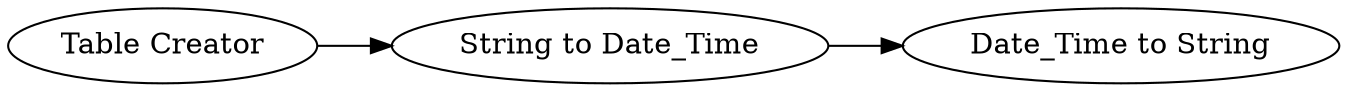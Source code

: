 digraph {
	1 [label="Table Creator"]
	9 [label="String to Date_Time"]
	10 [label="Date_Time to String"]
	1 -> 9
	9 -> 10
	rankdir=LR
}
